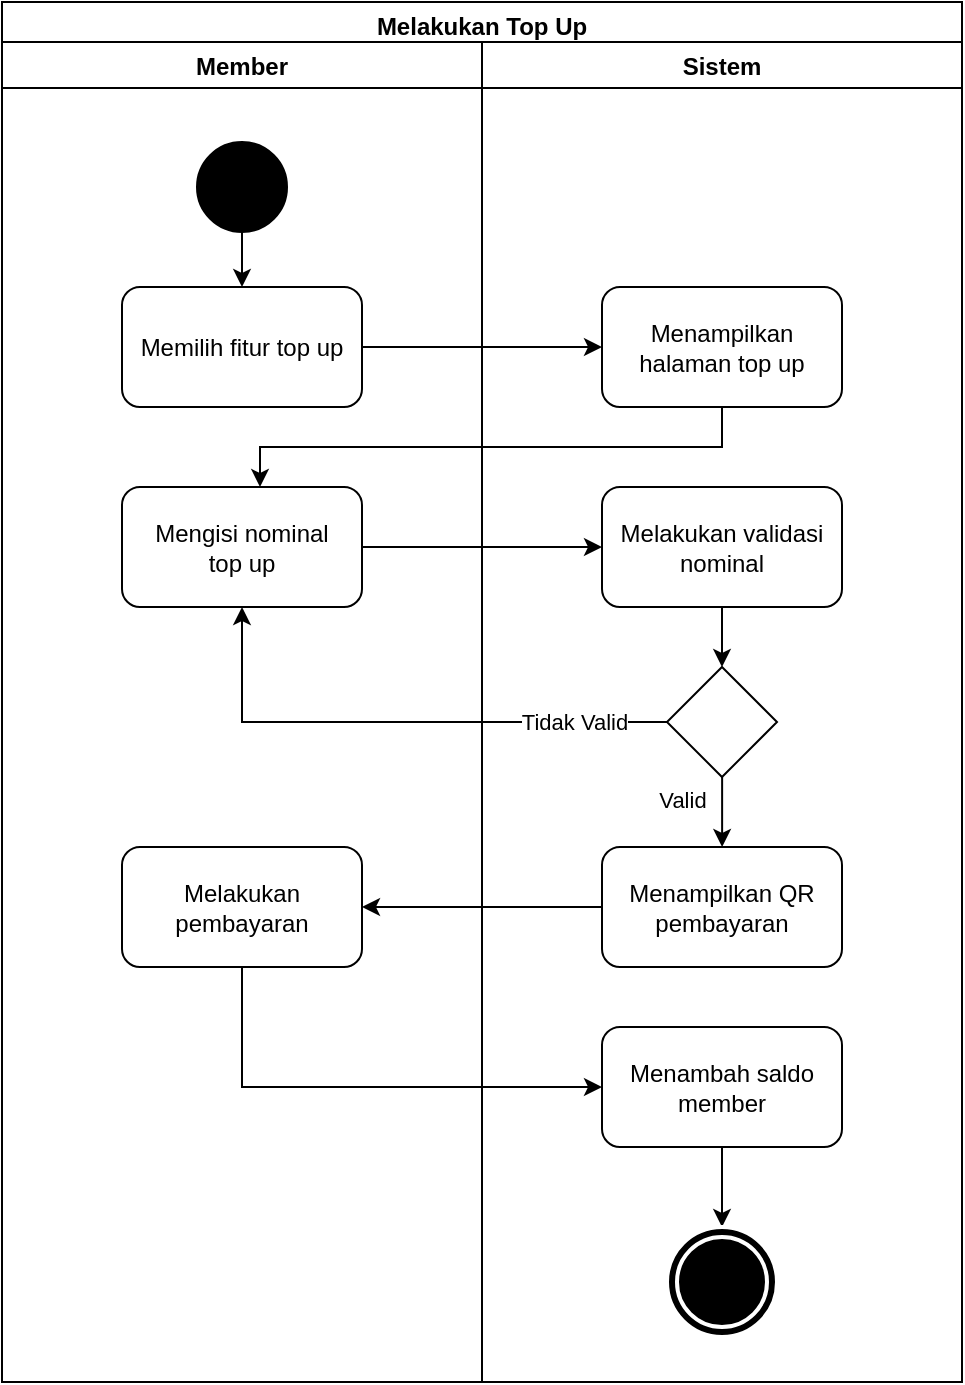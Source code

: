 <mxfile version="18.1.3" type="device"><diagram id="prtHgNgQTEPvFCAcTncT" name="Page-1"><mxGraphModel dx="1038" dy="489" grid="1" gridSize="10" guides="1" tooltips="1" connect="1" arrows="1" fold="1" page="1" pageScale="1" pageWidth="827" pageHeight="1169" math="0" shadow="0"><root><mxCell id="0"/><mxCell id="1" parent="0"/><mxCell id="xOL2CaStUpzWwHvCU3t6-1" value="Melakukan Top Up" style="swimlane;fillColor=none;" parent="1" vertex="1"><mxGeometry x="240" y="60" width="480" height="690" as="geometry"/></mxCell><mxCell id="xOL2CaStUpzWwHvCU3t6-3" value="Member" style="swimlane;" parent="xOL2CaStUpzWwHvCU3t6-1" vertex="1"><mxGeometry y="20" width="240" height="670" as="geometry"/></mxCell><mxCell id="GnnE4ppMt7ftnv181V0z-1" style="edgeStyle=orthogonalEdgeStyle;rounded=0;orthogonalLoop=1;jettySize=auto;html=1;" edge="1" parent="xOL2CaStUpzWwHvCU3t6-3" source="xOL2CaStUpzWwHvCU3t6-4" target="VyShVdEr0SDdoSQeUqbu-1"><mxGeometry relative="1" as="geometry"/></mxCell><mxCell id="xOL2CaStUpzWwHvCU3t6-4" value="" style="ellipse;whiteSpace=wrap;html=1;aspect=fixed;fillColor=#000000;" parent="xOL2CaStUpzWwHvCU3t6-3" vertex="1"><mxGeometry x="97.5" y="50" width="45" height="45" as="geometry"/></mxCell><mxCell id="VyShVdEr0SDdoSQeUqbu-1" value="Memilih fitur top up" style="rounded=1;whiteSpace=wrap;html=1;fillColor=none;" parent="xOL2CaStUpzWwHvCU3t6-3" vertex="1"><mxGeometry x="60" y="122.5" width="120" height="60" as="geometry"/></mxCell><mxCell id="bxW9rxi573mIK9__Im88-1" value="&lt;span&gt;Mengisi nominal&lt;br&gt;top up&lt;/span&gt;" style="rounded=1;whiteSpace=wrap;html=1;fillColor=none;" parent="xOL2CaStUpzWwHvCU3t6-3" vertex="1"><mxGeometry x="60" y="222.5" width="120" height="60" as="geometry"/></mxCell><mxCell id="bxW9rxi573mIK9__Im88-11" value="Melakukan pembayaran" style="rounded=1;whiteSpace=wrap;html=1;fillColor=none;" parent="xOL2CaStUpzWwHvCU3t6-3" vertex="1"><mxGeometry x="60" y="402.5" width="120" height="60" as="geometry"/></mxCell><mxCell id="xOL2CaStUpzWwHvCU3t6-2" value="Sistem" style="swimlane;" parent="xOL2CaStUpzWwHvCU3t6-1" vertex="1"><mxGeometry x="240" y="20" width="240" height="670" as="geometry"/></mxCell><mxCell id="5Nsrx53wcg7sP6to55Np-2" value="Menampilkan halaman top up" style="rounded=1;whiteSpace=wrap;html=1;fillColor=none;" parent="xOL2CaStUpzWwHvCU3t6-2" vertex="1"><mxGeometry x="60" y="122.5" width="120" height="60" as="geometry"/></mxCell><mxCell id="bxW9rxi573mIK9__Im88-3" value="Melakukan validasi nominal" style="rounded=1;whiteSpace=wrap;html=1;fillColor=none;" parent="xOL2CaStUpzWwHvCU3t6-2" vertex="1"><mxGeometry x="60" y="222.5" width="120" height="60" as="geometry"/></mxCell><mxCell id="bxW9rxi573mIK9__Im88-4" value="Valid" style="edgeStyle=orthogonalEdgeStyle;rounded=0;orthogonalLoop=1;jettySize=auto;html=1;" parent="xOL2CaStUpzWwHvCU3t6-2" edge="1"><mxGeometry x="-0.333" y="-20" relative="1" as="geometry"><mxPoint as="offset"/><mxPoint x="120.059" y="367.441" as="sourcePoint"/><mxPoint x="120.059" y="402.5" as="targetPoint"/></mxGeometry></mxCell><mxCell id="bxW9rxi573mIK9__Im88-5" value="" style="rhombus;whiteSpace=wrap;html=1;fillColor=none;" parent="xOL2CaStUpzWwHvCU3t6-2" vertex="1"><mxGeometry x="92.5" y="312.5" width="55" height="55" as="geometry"/></mxCell><mxCell id="bxW9rxi573mIK9__Im88-6" value="Menampilkan QR pembayaran" style="rounded=1;whiteSpace=wrap;html=1;fillColor=none;" parent="xOL2CaStUpzWwHvCU3t6-2" vertex="1"><mxGeometry x="60" y="402.5" width="120" height="60" as="geometry"/></mxCell><mxCell id="bxW9rxi573mIK9__Im88-2" style="edgeStyle=orthogonalEdgeStyle;rounded=0;orthogonalLoop=1;jettySize=auto;html=1;" parent="xOL2CaStUpzWwHvCU3t6-2" source="bxW9rxi573mIK9__Im88-3" target="bxW9rxi573mIK9__Im88-5" edge="1"><mxGeometry relative="1" as="geometry"/></mxCell><mxCell id="bxW9rxi573mIK9__Im88-15" style="edgeStyle=orthogonalEdgeStyle;rounded=0;orthogonalLoop=1;jettySize=auto;html=1;" parent="xOL2CaStUpzWwHvCU3t6-2" source="bxW9rxi573mIK9__Im88-13" target="xOL2CaStUpzWwHvCU3t6-19" edge="1"><mxGeometry relative="1" as="geometry"/></mxCell><mxCell id="bxW9rxi573mIK9__Im88-13" value="Menambah saldo member" style="rounded=1;whiteSpace=wrap;html=1;fillColor=none;" parent="xOL2CaStUpzWwHvCU3t6-2" vertex="1"><mxGeometry x="60" y="492.5" width="120" height="60" as="geometry"/></mxCell><mxCell id="xOL2CaStUpzWwHvCU3t6-19" value="" style="ellipse;shape=doubleEllipse;whiteSpace=wrap;html=1;aspect=fixed;fillColor=#000000;strokeColor=#FFFFFF;strokeWidth=2;" parent="xOL2CaStUpzWwHvCU3t6-2" vertex="1"><mxGeometry x="92.5" y="592.5" width="55" height="55" as="geometry"/></mxCell><mxCell id="5Nsrx53wcg7sP6to55Np-3" style="edgeStyle=orthogonalEdgeStyle;rounded=0;orthogonalLoop=1;jettySize=auto;html=1;entryX=0;entryY=0.5;entryDx=0;entryDy=0;" parent="xOL2CaStUpzWwHvCU3t6-1" source="VyShVdEr0SDdoSQeUqbu-1" target="5Nsrx53wcg7sP6to55Np-2" edge="1"><mxGeometry relative="1" as="geometry"/></mxCell><mxCell id="bxW9rxi573mIK9__Im88-7" style="edgeStyle=orthogonalEdgeStyle;rounded=0;orthogonalLoop=1;jettySize=auto;html=1;exitX=0;exitY=0.5;exitDx=0;exitDy=0;entryX=0.5;entryY=1;entryDx=0;entryDy=0;" parent="xOL2CaStUpzWwHvCU3t6-1" source="bxW9rxi573mIK9__Im88-5" target="bxW9rxi573mIK9__Im88-1" edge="1"><mxGeometry relative="1" as="geometry"/></mxCell><mxCell id="bxW9rxi573mIK9__Im88-8" value="Tidak Valid" style="edgeLabel;html=1;align=center;verticalAlign=middle;resizable=0;points=[];" parent="bxW9rxi573mIK9__Im88-7" vertex="1" connectable="0"><mxGeometry x="-0.51" relative="1" as="geometry"><mxPoint x="19" as="offset"/></mxGeometry></mxCell><mxCell id="bxW9rxi573mIK9__Im88-9" style="edgeStyle=orthogonalEdgeStyle;rounded=0;orthogonalLoop=1;jettySize=auto;html=1;entryX=0;entryY=0.5;entryDx=0;entryDy=0;" parent="xOL2CaStUpzWwHvCU3t6-1" source="bxW9rxi573mIK9__Im88-1" target="bxW9rxi573mIK9__Im88-3" edge="1"><mxGeometry relative="1" as="geometry"/></mxCell><mxCell id="bxW9rxi573mIK9__Im88-10" style="edgeStyle=orthogonalEdgeStyle;rounded=0;orthogonalLoop=1;jettySize=auto;html=1;" parent="xOL2CaStUpzWwHvCU3t6-1" source="5Nsrx53wcg7sP6to55Np-2" target="bxW9rxi573mIK9__Im88-1" edge="1"><mxGeometry relative="1" as="geometry"><Array as="points"><mxPoint x="360" y="222.5"/><mxPoint x="129" y="222.5"/></Array></mxGeometry></mxCell><mxCell id="bxW9rxi573mIK9__Im88-12" style="edgeStyle=orthogonalEdgeStyle;rounded=0;orthogonalLoop=1;jettySize=auto;html=1;" parent="xOL2CaStUpzWwHvCU3t6-1" source="bxW9rxi573mIK9__Im88-6" target="bxW9rxi573mIK9__Im88-11" edge="1"><mxGeometry relative="1" as="geometry"/></mxCell><mxCell id="bxW9rxi573mIK9__Im88-14" style="edgeStyle=orthogonalEdgeStyle;rounded=0;orthogonalLoop=1;jettySize=auto;html=1;entryX=0;entryY=0.5;entryDx=0;entryDy=0;" parent="xOL2CaStUpzWwHvCU3t6-1" source="bxW9rxi573mIK9__Im88-11" target="bxW9rxi573mIK9__Im88-13" edge="1"><mxGeometry relative="1" as="geometry"><Array as="points"><mxPoint x="120" y="542.5"/></Array></mxGeometry></mxCell></root></mxGraphModel></diagram></mxfile>